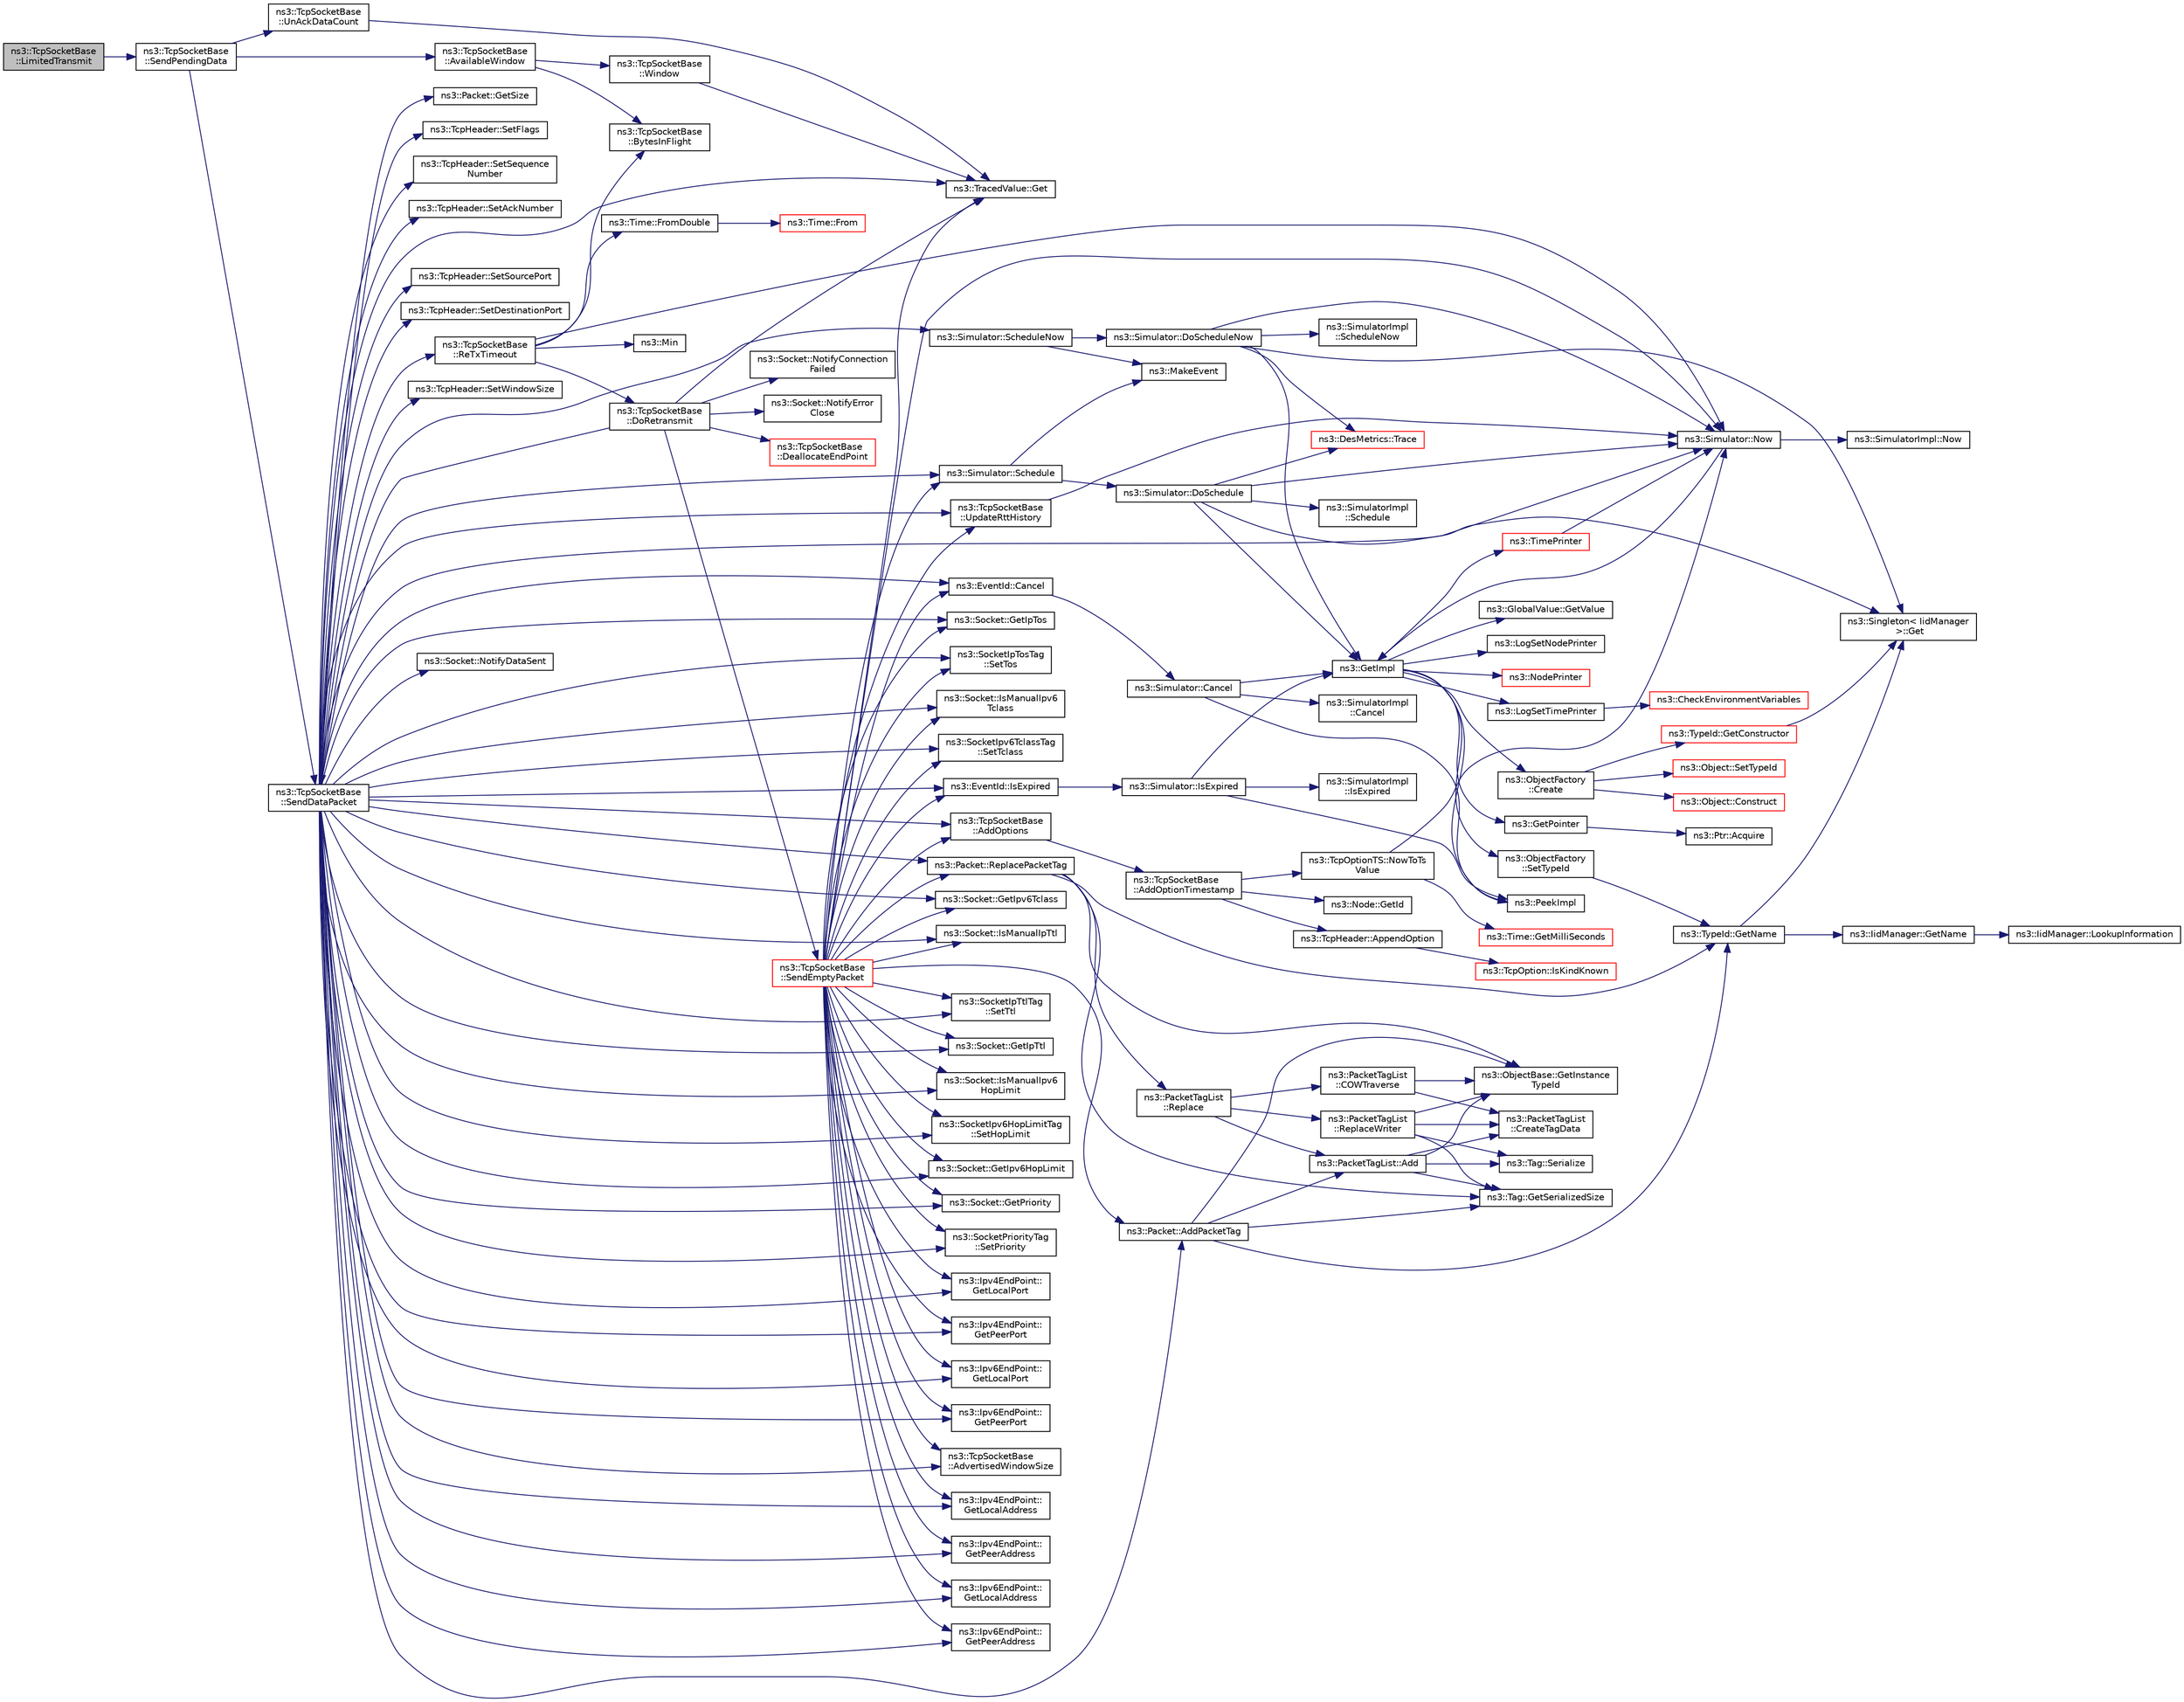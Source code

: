 digraph "ns3::TcpSocketBase::LimitedTransmit"
{
  edge [fontname="Helvetica",fontsize="10",labelfontname="Helvetica",labelfontsize="10"];
  node [fontname="Helvetica",fontsize="10",shape=record];
  rankdir="LR";
  Node1 [label="ns3::TcpSocketBase\l::LimitedTransmit",height=0.2,width=0.4,color="black", fillcolor="grey75", style="filled", fontcolor="black"];
  Node1 -> Node2 [color="midnightblue",fontsize="10",style="solid"];
  Node2 [label="ns3::TcpSocketBase\l::SendPendingData",height=0.2,width=0.4,color="black", fillcolor="white", style="filled",URL="$d1/d45/classns3_1_1TcpSocketBase.html#a129ac0ec5fc399fa7c5552c615ae6562",tooltip="Send as much pending data as possible according to the Tx window. "];
  Node2 -> Node3 [color="midnightblue",fontsize="10",style="solid"];
  Node3 [label="ns3::TcpSocketBase\l::AvailableWindow",height=0.2,width=0.4,color="black", fillcolor="white", style="filled",URL="$d1/d45/classns3_1_1TcpSocketBase.html#add825047dd7c82046d42087e29b7c5b7",tooltip="Return unfilled portion of window. "];
  Node3 -> Node4 [color="midnightblue",fontsize="10",style="solid"];
  Node4 [label="ns3::TcpSocketBase\l::BytesInFlight",height=0.2,width=0.4,color="black", fillcolor="white", style="filled",URL="$d1/d45/classns3_1_1TcpSocketBase.html#ad240f7f16347250ed2c82f1ab2777521",tooltip="Return total bytes in flight. "];
  Node3 -> Node5 [color="midnightblue",fontsize="10",style="solid"];
  Node5 [label="ns3::TcpSocketBase\l::Window",height=0.2,width=0.4,color="black", fillcolor="white", style="filled",URL="$d1/d45/classns3_1_1TcpSocketBase.html#a820d022945d4fa0494712d7ed5868091",tooltip="Return the max possible number of unacked bytes. "];
  Node5 -> Node6 [color="midnightblue",fontsize="10",style="solid"];
  Node6 [label="ns3::TracedValue::Get",height=0.2,width=0.4,color="black", fillcolor="white", style="filled",URL="$df/d97/classns3_1_1TracedValue.html#a10fddd1de961ac65acfbeb440a1e8551"];
  Node2 -> Node7 [color="midnightblue",fontsize="10",style="solid"];
  Node7 [label="ns3::TcpSocketBase\l::UnAckDataCount",height=0.2,width=0.4,color="black", fillcolor="white", style="filled",URL="$d1/d45/classns3_1_1TcpSocketBase.html#aba0c8b002908bfa8cd170b793df747bc",tooltip="Return count of number of unacked bytes. "];
  Node7 -> Node6 [color="midnightblue",fontsize="10",style="solid"];
  Node2 -> Node8 [color="midnightblue",fontsize="10",style="solid"];
  Node8 [label="ns3::TcpSocketBase\l::SendDataPacket",height=0.2,width=0.4,color="black", fillcolor="white", style="filled",URL="$d1/d45/classns3_1_1TcpSocketBase.html#a677488c04da1df87f916953a40e1bd64",tooltip="Extract at most maxSize bytes from the TxBuffer at sequence seq, add the TCP header, and send to TcpL4Protocol. "];
  Node8 -> Node9 [color="midnightblue",fontsize="10",style="solid"];
  Node9 [label="ns3::Packet::GetSize",height=0.2,width=0.4,color="black", fillcolor="white", style="filled",URL="$dd/d7a/classns3_1_1Packet.html#a462855c9929954d4301a4edfe55f4f1c",tooltip="Returns the the size in bytes of the packet (including the zero-filled initial payload). "];
  Node8 -> Node10 [color="midnightblue",fontsize="10",style="solid"];
  Node10 [label="ns3::EventId::Cancel",height=0.2,width=0.4,color="black", fillcolor="white", style="filled",URL="$d1/df8/classns3_1_1EventId.html#a993ae94e48e014e1afd47edb16db7a11"];
  Node10 -> Node11 [color="midnightblue",fontsize="10",style="solid"];
  Node11 [label="ns3::Simulator::Cancel",height=0.2,width=0.4,color="black", fillcolor="white", style="filled",URL="$d7/deb/classns3_1_1Simulator.html#a1b903a62d6117ef28f7ba3c6500689bf"];
  Node11 -> Node12 [color="midnightblue",fontsize="10",style="solid"];
  Node12 [label="ns3::PeekImpl",height=0.2,width=0.4,color="black", fillcolor="white", style="filled",URL="$d4/d8b/group__simulator.html#ga233c5c38de117e4e4a5a9cd168694792",tooltip="Get the static SimulatorImpl instance. "];
  Node11 -> Node13 [color="midnightblue",fontsize="10",style="solid"];
  Node13 [label="ns3::GetImpl",height=0.2,width=0.4,color="black", fillcolor="white", style="filled",URL="$d4/d8b/group__simulator.html#ga42eb4eddad41528d4d99794a3dae3fd0",tooltip="Get the SimulatorImpl singleton. "];
  Node13 -> Node12 [color="midnightblue",fontsize="10",style="solid"];
  Node13 -> Node14 [color="midnightblue",fontsize="10",style="solid"];
  Node14 [label="ns3::GlobalValue::GetValue",height=0.2,width=0.4,color="black", fillcolor="white", style="filled",URL="$dc/d02/classns3_1_1GlobalValue.html#aa33773cb952ba3c285a03ae2c4769b84"];
  Node13 -> Node15 [color="midnightblue",fontsize="10",style="solid"];
  Node15 [label="ns3::ObjectFactory\l::SetTypeId",height=0.2,width=0.4,color="black", fillcolor="white", style="filled",URL="$d5/d0d/classns3_1_1ObjectFactory.html#a77dcd099064038a1eb7a6b8251229ec3"];
  Node15 -> Node16 [color="midnightblue",fontsize="10",style="solid"];
  Node16 [label="ns3::TypeId::GetName",height=0.2,width=0.4,color="black", fillcolor="white", style="filled",URL="$d6/d11/classns3_1_1TypeId.html#aa3c41c79ae428b3cb396a9c6bb3ef314"];
  Node16 -> Node17 [color="midnightblue",fontsize="10",style="solid"];
  Node17 [label="ns3::Singleton\< IidManager\l \>::Get",height=0.2,width=0.4,color="black", fillcolor="white", style="filled",URL="$d8/d77/classns3_1_1Singleton.html#a80a2cd3c25a27ea72add7a9f7a141ffa"];
  Node16 -> Node18 [color="midnightblue",fontsize="10",style="solid"];
  Node18 [label="ns3::IidManager::GetName",height=0.2,width=0.4,color="black", fillcolor="white", style="filled",URL="$d4/d1c/classns3_1_1IidManager.html#a5d68d0f0f44594dcdec239dbdb5bf53c"];
  Node18 -> Node19 [color="midnightblue",fontsize="10",style="solid"];
  Node19 [label="ns3::IidManager::LookupInformation",height=0.2,width=0.4,color="black", fillcolor="white", style="filled",URL="$d4/d1c/classns3_1_1IidManager.html#a6b1f4ba2815dba27a377e8a8db2384cf"];
  Node13 -> Node20 [color="midnightblue",fontsize="10",style="solid"];
  Node20 [label="ns3::GetPointer",height=0.2,width=0.4,color="black", fillcolor="white", style="filled",URL="$d7/d2e/namespacens3.html#ab4e173cdfd43d17c1a40d5348510a670"];
  Node20 -> Node21 [color="midnightblue",fontsize="10",style="solid"];
  Node21 [label="ns3::Ptr::Acquire",height=0.2,width=0.4,color="black", fillcolor="white", style="filled",URL="$dc/d90/classns3_1_1Ptr.html#a9579b15e8c42dcdff5869d9d987562fb"];
  Node13 -> Node22 [color="midnightblue",fontsize="10",style="solid"];
  Node22 [label="ns3::ObjectFactory\l::Create",height=0.2,width=0.4,color="black", fillcolor="white", style="filled",URL="$d5/d0d/classns3_1_1ObjectFactory.html#a18152e93f0a6fe184ed7300cb31e9896"];
  Node22 -> Node23 [color="midnightblue",fontsize="10",style="solid"];
  Node23 [label="ns3::TypeId::GetConstructor",height=0.2,width=0.4,color="red", fillcolor="white", style="filled",URL="$d6/d11/classns3_1_1TypeId.html#ad9b0bc71ee7593a1ff23ff8d53938e95"];
  Node23 -> Node17 [color="midnightblue",fontsize="10",style="solid"];
  Node22 -> Node24 [color="midnightblue",fontsize="10",style="solid"];
  Node24 [label="ns3::Object::SetTypeId",height=0.2,width=0.4,color="red", fillcolor="white", style="filled",URL="$d9/d77/classns3_1_1Object.html#a19b1ebd8ec8fe404845e665880a6c5ad"];
  Node22 -> Node25 [color="midnightblue",fontsize="10",style="solid"];
  Node25 [label="ns3::Object::Construct",height=0.2,width=0.4,color="red", fillcolor="white", style="filled",URL="$d9/d77/classns3_1_1Object.html#a636e8411dc5228771f45c9b805d348fa"];
  Node13 -> Node26 [color="midnightblue",fontsize="10",style="solid"];
  Node26 [label="ns3::LogSetTimePrinter",height=0.2,width=0.4,color="black", fillcolor="white", style="filled",URL="$d7/d2e/namespacens3.html#acf6a1749b3febc5a6a5b2b8620138d80"];
  Node26 -> Node27 [color="midnightblue",fontsize="10",style="solid"];
  Node27 [label="ns3::CheckEnvironmentVariables",height=0.2,width=0.4,color="red", fillcolor="white", style="filled",URL="$d8/dff/group__logging.html#gacdc0bdeb2d8a90089d4fb09c4b8569ff"];
  Node13 -> Node28 [color="midnightblue",fontsize="10",style="solid"];
  Node28 [label="ns3::TimePrinter",height=0.2,width=0.4,color="red", fillcolor="white", style="filled",URL="$d8/dff/group__logging.html#gaaad3642e8247a056cd83001d805b0812"];
  Node28 -> Node29 [color="midnightblue",fontsize="10",style="solid"];
  Node29 [label="ns3::Simulator::Now",height=0.2,width=0.4,color="black", fillcolor="white", style="filled",URL="$d7/deb/classns3_1_1Simulator.html#ac3178fa975b419f7875e7105be122800"];
  Node29 -> Node13 [color="midnightblue",fontsize="10",style="solid"];
  Node29 -> Node30 [color="midnightblue",fontsize="10",style="solid"];
  Node30 [label="ns3::SimulatorImpl::Now",height=0.2,width=0.4,color="black", fillcolor="white", style="filled",URL="$d2/d19/classns3_1_1SimulatorImpl.html#aa516c50060846adc6fd316e83ef0797c"];
  Node13 -> Node31 [color="midnightblue",fontsize="10",style="solid"];
  Node31 [label="ns3::LogSetNodePrinter",height=0.2,width=0.4,color="black", fillcolor="white", style="filled",URL="$d7/d2e/namespacens3.html#aa6e659ca357c8309352fa0f146793810"];
  Node13 -> Node32 [color="midnightblue",fontsize="10",style="solid"];
  Node32 [label="ns3::NodePrinter",height=0.2,width=0.4,color="red", fillcolor="white", style="filled",URL="$d8/dff/group__logging.html#gaaffbf70ff3766cd62b8bbd9b140d2a1b"];
  Node11 -> Node33 [color="midnightblue",fontsize="10",style="solid"];
  Node33 [label="ns3::SimulatorImpl\l::Cancel",height=0.2,width=0.4,color="black", fillcolor="white", style="filled",URL="$d2/d19/classns3_1_1SimulatorImpl.html#ad117e616c99c915ddac6267a74804807"];
  Node8 -> Node34 [color="midnightblue",fontsize="10",style="solid"];
  Node34 [label="ns3::Socket::GetIpTos",height=0.2,width=0.4,color="black", fillcolor="white", style="filled",URL="$d9/df2/classns3_1_1Socket.html#a95bd4732074d3d26d4a6949fc3499ccb",tooltip="Query the value of IP Type of Service of this socket. "];
  Node8 -> Node35 [color="midnightblue",fontsize="10",style="solid"];
  Node35 [label="ns3::SocketIpTosTag\l::SetTos",height=0.2,width=0.4,color="black", fillcolor="white", style="filled",URL="$dd/dfb/classns3_1_1SocketIpTosTag.html#a9cd4bdabf70e52ebd36062461c743cd7",tooltip="Set the tag&#39;s TOS. "];
  Node8 -> Node36 [color="midnightblue",fontsize="10",style="solid"];
  Node36 [label="ns3::Packet::AddPacketTag",height=0.2,width=0.4,color="black", fillcolor="white", style="filled",URL="$dd/d7a/classns3_1_1Packet.html#a7400b8655852f5271c5957250d0141af",tooltip="Add a packet tag. "];
  Node36 -> Node37 [color="midnightblue",fontsize="10",style="solid"];
  Node37 [label="ns3::ObjectBase::GetInstance\lTypeId",height=0.2,width=0.4,color="black", fillcolor="white", style="filled",URL="$d2/dac/classns3_1_1ObjectBase.html#abe5b43a6f5b99a92a4c3122db31f06fb"];
  Node36 -> Node16 [color="midnightblue",fontsize="10",style="solid"];
  Node36 -> Node38 [color="midnightblue",fontsize="10",style="solid"];
  Node38 [label="ns3::Tag::GetSerializedSize",height=0.2,width=0.4,color="black", fillcolor="white", style="filled",URL="$d0/d79/classns3_1_1Tag.html#a01c8efdea943fd8cce2ef5d4d67eefa6"];
  Node36 -> Node39 [color="midnightblue",fontsize="10",style="solid"];
  Node39 [label="ns3::PacketTagList::Add",height=0.2,width=0.4,color="black", fillcolor="white", style="filled",URL="$dd/d19/classns3_1_1PacketTagList.html#a37f008b6f336f3ac6232d558b93e8a6e"];
  Node39 -> Node37 [color="midnightblue",fontsize="10",style="solid"];
  Node39 -> Node40 [color="midnightblue",fontsize="10",style="solid"];
  Node40 [label="ns3::PacketTagList\l::CreateTagData",height=0.2,width=0.4,color="black", fillcolor="white", style="filled",URL="$dd/d19/classns3_1_1PacketTagList.html#abfab9cfb3a21336e2f7962cc51fcff94"];
  Node39 -> Node38 [color="midnightblue",fontsize="10",style="solid"];
  Node39 -> Node41 [color="midnightblue",fontsize="10",style="solid"];
  Node41 [label="ns3::Tag::Serialize",height=0.2,width=0.4,color="black", fillcolor="white", style="filled",URL="$d0/d79/classns3_1_1Tag.html#ac9aa7c4f923da5d2c82de94690101dc3"];
  Node8 -> Node42 [color="midnightblue",fontsize="10",style="solid"];
  Node42 [label="ns3::Socket::IsManualIpv6\lTclass",height=0.2,width=0.4,color="black", fillcolor="white", style="filled",URL="$d9/df2/classns3_1_1Socket.html#a83858f6116bcdabecf1b63b37514ec8d",tooltip="Checks if the socket has a specific IPv6 Tclass set. "];
  Node8 -> Node43 [color="midnightblue",fontsize="10",style="solid"];
  Node43 [label="ns3::SocketIpv6TclassTag\l::SetTclass",height=0.2,width=0.4,color="black", fillcolor="white", style="filled",URL="$d0/dbf/classns3_1_1SocketIpv6TclassTag.html#aee319e224e59778f2195f7b3819aa40f",tooltip="Set the tag&#39;s Tclass. "];
  Node8 -> Node44 [color="midnightblue",fontsize="10",style="solid"];
  Node44 [label="ns3::Socket::GetIpv6Tclass",height=0.2,width=0.4,color="black", fillcolor="white", style="filled",URL="$d9/df2/classns3_1_1Socket.html#aed62162f0b5f322b1fa23b7350c3c2ce",tooltip="Query the value of IPv6 Traffic Class field of this socket. "];
  Node8 -> Node45 [color="midnightblue",fontsize="10",style="solid"];
  Node45 [label="ns3::Socket::IsManualIpTtl",height=0.2,width=0.4,color="black", fillcolor="white", style="filled",URL="$d9/df2/classns3_1_1Socket.html#afbbd0ecd7cda631cafc80eda33aa0b2c",tooltip="Checks if the socket has a specific IPv4 TTL set. "];
  Node8 -> Node46 [color="midnightblue",fontsize="10",style="solid"];
  Node46 [label="ns3::SocketIpTtlTag\l::SetTtl",height=0.2,width=0.4,color="black", fillcolor="white", style="filled",URL="$df/db8/classns3_1_1SocketIpTtlTag.html#a48f236b4dde3533b9ab16372cf6c5237",tooltip="Set the tag&#39;s TTL. "];
  Node8 -> Node47 [color="midnightblue",fontsize="10",style="solid"];
  Node47 [label="ns3::Socket::GetIpTtl",height=0.2,width=0.4,color="black", fillcolor="white", style="filled",URL="$d9/df2/classns3_1_1Socket.html#adf6420d12b8a0b6a20e46c37fe48830d",tooltip="Query the value of IP Time to Live field of this socket. "];
  Node8 -> Node48 [color="midnightblue",fontsize="10",style="solid"];
  Node48 [label="ns3::Socket::IsManualIpv6\lHopLimit",height=0.2,width=0.4,color="black", fillcolor="white", style="filled",URL="$d9/df2/classns3_1_1Socket.html#af537e44bad2f67bffe7ef6c1c86c2459",tooltip="Checks if the socket has a specific IPv6 Hop Limit set. "];
  Node8 -> Node49 [color="midnightblue",fontsize="10",style="solid"];
  Node49 [label="ns3::SocketIpv6HopLimitTag\l::SetHopLimit",height=0.2,width=0.4,color="black", fillcolor="white", style="filled",URL="$d4/d48/classns3_1_1SocketIpv6HopLimitTag.html#a788df60ac4c987e997e15ba8cb691b60",tooltip="Set the tag&#39;s Hop Limit. "];
  Node8 -> Node50 [color="midnightblue",fontsize="10",style="solid"];
  Node50 [label="ns3::Socket::GetIpv6HopLimit",height=0.2,width=0.4,color="black", fillcolor="white", style="filled",URL="$d9/df2/classns3_1_1Socket.html#ad78033887757bda28f40f4ab1f0620d0",tooltip="Query the value of IP Hop Limit field of this socket. "];
  Node8 -> Node51 [color="midnightblue",fontsize="10",style="solid"];
  Node51 [label="ns3::Socket::GetPriority",height=0.2,width=0.4,color="black", fillcolor="white", style="filled",URL="$d9/df2/classns3_1_1Socket.html#a3e4788d61c0e841ccaa1c7fce6fda2c1",tooltip="Query the priority value of this socket. "];
  Node8 -> Node52 [color="midnightblue",fontsize="10",style="solid"];
  Node52 [label="ns3::SocketPriorityTag\l::SetPriority",height=0.2,width=0.4,color="black", fillcolor="white", style="filled",URL="$da/d3d/classns3_1_1SocketPriorityTag.html#aca4be6f3e7c133189a76171488be5cf4",tooltip="Set the tag&#39;s priority. "];
  Node8 -> Node53 [color="midnightblue",fontsize="10",style="solid"];
  Node53 [label="ns3::Packet::ReplacePacketTag",height=0.2,width=0.4,color="black", fillcolor="white", style="filled",URL="$dd/d7a/classns3_1_1Packet.html#afb014ae9f4adddbfc51c64b085bfd405",tooltip="Replace the value of a packet tag. "];
  Node53 -> Node37 [color="midnightblue",fontsize="10",style="solid"];
  Node53 -> Node16 [color="midnightblue",fontsize="10",style="solid"];
  Node53 -> Node38 [color="midnightblue",fontsize="10",style="solid"];
  Node53 -> Node54 [color="midnightblue",fontsize="10",style="solid"];
  Node54 [label="ns3::PacketTagList\l::Replace",height=0.2,width=0.4,color="black", fillcolor="white", style="filled",URL="$dd/d19/classns3_1_1PacketTagList.html#a6a6bc266832b2cead6cf42e3daee1041"];
  Node54 -> Node55 [color="midnightblue",fontsize="10",style="solid"];
  Node55 [label="ns3::PacketTagList\l::COWTraverse",height=0.2,width=0.4,color="black", fillcolor="white", style="filled",URL="$dd/d19/classns3_1_1PacketTagList.html#a7d98f0fe590d22f8224d718af0ac9713"];
  Node55 -> Node37 [color="midnightblue",fontsize="10",style="solid"];
  Node55 -> Node40 [color="midnightblue",fontsize="10",style="solid"];
  Node54 -> Node56 [color="midnightblue",fontsize="10",style="solid"];
  Node56 [label="ns3::PacketTagList\l::ReplaceWriter",height=0.2,width=0.4,color="black", fillcolor="white", style="filled",URL="$dd/d19/classns3_1_1PacketTagList.html#a21cfeb795e3ef3a688d6114272d41c53"];
  Node56 -> Node41 [color="midnightblue",fontsize="10",style="solid"];
  Node56 -> Node40 [color="midnightblue",fontsize="10",style="solid"];
  Node56 -> Node38 [color="midnightblue",fontsize="10",style="solid"];
  Node56 -> Node37 [color="midnightblue",fontsize="10",style="solid"];
  Node54 -> Node39 [color="midnightblue",fontsize="10",style="solid"];
  Node8 -> Node57 [color="midnightblue",fontsize="10",style="solid"];
  Node57 [label="ns3::TcpHeader::SetFlags",height=0.2,width=0.4,color="black", fillcolor="white", style="filled",URL="$d0/d46/classns3_1_1TcpHeader.html#a6574356013e9c62b4543486f640f6be6",tooltip="Set flags of the header. "];
  Node8 -> Node58 [color="midnightblue",fontsize="10",style="solid"];
  Node58 [label="ns3::TcpHeader::SetSequence\lNumber",height=0.2,width=0.4,color="black", fillcolor="white", style="filled",URL="$d0/d46/classns3_1_1TcpHeader.html#a3483eb1604d7db47b1163b02f74bcc25",tooltip="Set the sequence Number. "];
  Node8 -> Node59 [color="midnightblue",fontsize="10",style="solid"];
  Node59 [label="ns3::TcpHeader::SetAckNumber",height=0.2,width=0.4,color="black", fillcolor="white", style="filled",URL="$d0/d46/classns3_1_1TcpHeader.html#ad594a427a382dc395261a94749e1878c",tooltip="Set the ACK number. "];
  Node8 -> Node60 [color="midnightblue",fontsize="10",style="solid"];
  Node60 [label="ns3::TcpHeader::SetSourcePort",height=0.2,width=0.4,color="black", fillcolor="white", style="filled",URL="$d0/d46/classns3_1_1TcpHeader.html#aceb2630b3d43118ee576aec58f55a0ff",tooltip="Set the source port. "];
  Node8 -> Node61 [color="midnightblue",fontsize="10",style="solid"];
  Node61 [label="ns3::Ipv4EndPoint::\lGetLocalPort",height=0.2,width=0.4,color="black", fillcolor="white", style="filled",URL="$dd/d51/classns3_1_1Ipv4EndPoint.html#aab137f64770abf94f0b8a81217a0b106",tooltip="Get the local port. "];
  Node8 -> Node62 [color="midnightblue",fontsize="10",style="solid"];
  Node62 [label="ns3::TcpHeader::SetDestinationPort",height=0.2,width=0.4,color="black", fillcolor="white", style="filled",URL="$d0/d46/classns3_1_1TcpHeader.html#a3259c06373ba4261eaaaed0cbf40cad3",tooltip="Set the destination port. "];
  Node8 -> Node63 [color="midnightblue",fontsize="10",style="solid"];
  Node63 [label="ns3::Ipv4EndPoint::\lGetPeerPort",height=0.2,width=0.4,color="black", fillcolor="white", style="filled",URL="$dd/d51/classns3_1_1Ipv4EndPoint.html#a0954ccf4be313b3a2992894ae2baf1c6",tooltip="Get the peer port. "];
  Node8 -> Node64 [color="midnightblue",fontsize="10",style="solid"];
  Node64 [label="ns3::Ipv6EndPoint::\lGetLocalPort",height=0.2,width=0.4,color="black", fillcolor="white", style="filled",URL="$d0/df3/classns3_1_1Ipv6EndPoint.html#a39a9fd4aa85a8ecbbf2d6c84d589080b",tooltip="Get the local port. "];
  Node8 -> Node65 [color="midnightblue",fontsize="10",style="solid"];
  Node65 [label="ns3::Ipv6EndPoint::\lGetPeerPort",height=0.2,width=0.4,color="black", fillcolor="white", style="filled",URL="$d0/df3/classns3_1_1Ipv6EndPoint.html#ac200f6b424104280ec1e55a415ed96fd",tooltip="Get the peer port. "];
  Node8 -> Node66 [color="midnightblue",fontsize="10",style="solid"];
  Node66 [label="ns3::TcpHeader::SetWindowSize",height=0.2,width=0.4,color="black", fillcolor="white", style="filled",URL="$d0/d46/classns3_1_1TcpHeader.html#a659d7fc71c808249fe76fd5b667baf34",tooltip="Set the window size. "];
  Node8 -> Node67 [color="midnightblue",fontsize="10",style="solid"];
  Node67 [label="ns3::TcpSocketBase\l::AdvertisedWindowSize",height=0.2,width=0.4,color="black", fillcolor="white", style="filled",URL="$d1/d45/classns3_1_1TcpSocketBase.html#ae4f307151ccc4d5f5266d2832002df27",tooltip="The amount of Rx window announced to the peer. "];
  Node8 -> Node68 [color="midnightblue",fontsize="10",style="solid"];
  Node68 [label="ns3::TcpSocketBase\l::AddOptions",height=0.2,width=0.4,color="black", fillcolor="white", style="filled",URL="$d1/d45/classns3_1_1TcpSocketBase.html#a55087ef950f5c2f4a7cdb8c825666955",tooltip="Add options to TcpHeader. "];
  Node68 -> Node69 [color="midnightblue",fontsize="10",style="solid"];
  Node69 [label="ns3::TcpSocketBase\l::AddOptionTimestamp",height=0.2,width=0.4,color="black", fillcolor="white", style="filled",URL="$d1/d45/classns3_1_1TcpSocketBase.html#a62689196f68584e8731fb5c6b7693d30",tooltip="Add the timestamp option to the header. "];
  Node69 -> Node70 [color="midnightblue",fontsize="10",style="solid"];
  Node70 [label="ns3::TcpOptionTS::NowToTs\lValue",height=0.2,width=0.4,color="black", fillcolor="white", style="filled",URL="$d0/dbe/classns3_1_1TcpOptionTS.html#aa4a0e1a584d5cd3be873173cb686e069",tooltip="Return an uint32_t value which represent \"now\". "];
  Node70 -> Node29 [color="midnightblue",fontsize="10",style="solid"];
  Node70 -> Node71 [color="midnightblue",fontsize="10",style="solid"];
  Node71 [label="ns3::Time::GetMilliSeconds",height=0.2,width=0.4,color="red", fillcolor="white", style="filled",URL="$dc/d04/classns3_1_1Time.html#aba3428a8b6c4c8d9014ce44145081f34"];
  Node69 -> Node72 [color="midnightblue",fontsize="10",style="solid"];
  Node72 [label="ns3::TcpHeader::AppendOption",height=0.2,width=0.4,color="black", fillcolor="white", style="filled",URL="$d0/d46/classns3_1_1TcpHeader.html#aa5de13df3dd5cb87d63c428e5dcc3425",tooltip="Append an option to the TCP header. "];
  Node72 -> Node73 [color="midnightblue",fontsize="10",style="solid"];
  Node73 [label="ns3::TcpOption::IsKindKnown",height=0.2,width=0.4,color="red", fillcolor="white", style="filled",URL="$d0/dd7/classns3_1_1TcpOption.html#aa4227e120fb09b89b6f088b19529344c",tooltip="Check if the option is implemented. "];
  Node69 -> Node74 [color="midnightblue",fontsize="10",style="solid"];
  Node74 [label="ns3::Node::GetId",height=0.2,width=0.4,color="black", fillcolor="white", style="filled",URL="$dd/ded/classns3_1_1Node.html#aaf49b64a843565ce3812326313b370ac"];
  Node8 -> Node75 [color="midnightblue",fontsize="10",style="solid"];
  Node75 [label="ns3::EventId::IsExpired",height=0.2,width=0.4,color="black", fillcolor="white", style="filled",URL="$d1/df8/classns3_1_1EventId.html#a5c30c92e7c1c34b4e8505cc07ed71b02"];
  Node75 -> Node76 [color="midnightblue",fontsize="10",style="solid"];
  Node76 [label="ns3::Simulator::IsExpired",height=0.2,width=0.4,color="black", fillcolor="white", style="filled",URL="$d7/deb/classns3_1_1Simulator.html#a83ac8425c319a29b64f6d3b2ffc61e9c"];
  Node76 -> Node12 [color="midnightblue",fontsize="10",style="solid"];
  Node76 -> Node13 [color="midnightblue",fontsize="10",style="solid"];
  Node76 -> Node77 [color="midnightblue",fontsize="10",style="solid"];
  Node77 [label="ns3::SimulatorImpl\l::IsExpired",height=0.2,width=0.4,color="black", fillcolor="white", style="filled",URL="$d2/d19/classns3_1_1SimulatorImpl.html#a4b01ac397f5ce86997e9caec087f63d2"];
  Node8 -> Node29 [color="midnightblue",fontsize="10",style="solid"];
  Node8 -> Node6 [color="midnightblue",fontsize="10",style="solid"];
  Node8 -> Node78 [color="midnightblue",fontsize="10",style="solid"];
  Node78 [label="ns3::Simulator::Schedule",height=0.2,width=0.4,color="black", fillcolor="white", style="filled",URL="$d7/deb/classns3_1_1Simulator.html#a671882c894a08af4a5e91181bf1eec13"];
  Node78 -> Node79 [color="midnightblue",fontsize="10",style="solid"];
  Node79 [label="ns3::Simulator::DoSchedule",height=0.2,width=0.4,color="black", fillcolor="white", style="filled",URL="$d7/deb/classns3_1_1Simulator.html#a47af23973938819bdc89cb2807e09ed5"];
  Node79 -> Node17 [color="midnightblue",fontsize="10",style="solid"];
  Node79 -> Node80 [color="midnightblue",fontsize="10",style="solid"];
  Node80 [label="ns3::DesMetrics::Trace",height=0.2,width=0.4,color="red", fillcolor="white", style="filled",URL="$d5/d69/classns3_1_1DesMetrics.html#ab7c6c097412d0398affbc9f8d2643160"];
  Node79 -> Node29 [color="midnightblue",fontsize="10",style="solid"];
  Node79 -> Node13 [color="midnightblue",fontsize="10",style="solid"];
  Node79 -> Node81 [color="midnightblue",fontsize="10",style="solid"];
  Node81 [label="ns3::SimulatorImpl\l::Schedule",height=0.2,width=0.4,color="black", fillcolor="white", style="filled",URL="$d2/d19/classns3_1_1SimulatorImpl.html#a24eac97ca7dc0e64162e3596064cfb5c"];
  Node78 -> Node82 [color="midnightblue",fontsize="10",style="solid"];
  Node82 [label="ns3::MakeEvent",height=0.2,width=0.4,color="black", fillcolor="white", style="filled",URL="$d0/dac/group__makeeventfnptr.html#ga289a28a2497c18a9bd299e5e2014094b"];
  Node8 -> Node83 [color="midnightblue",fontsize="10",style="solid"];
  Node83 [label="ns3::TcpSocketBase\l::ReTxTimeout",height=0.2,width=0.4,color="black", fillcolor="white", style="filled",URL="$d1/d45/classns3_1_1TcpSocketBase.html#a60bb6a7cfb5855bba206606174d50c5e",tooltip="An RTO event happened. "];
  Node83 -> Node29 [color="midnightblue",fontsize="10",style="solid"];
  Node83 -> Node84 [color="midnightblue",fontsize="10",style="solid"];
  Node84 [label="ns3::Min",height=0.2,width=0.4,color="black", fillcolor="white", style="filled",URL="$df/dc6/group__highprec.html#gacb0b89d5f4363bf77747ff1212f27430"];
  Node83 -> Node85 [color="midnightblue",fontsize="10",style="solid"];
  Node85 [label="ns3::Time::FromDouble",height=0.2,width=0.4,color="black", fillcolor="white", style="filled",URL="$dc/d04/classns3_1_1Time.html#a60e845f4a74e62495b86356afe604cb4"];
  Node85 -> Node86 [color="midnightblue",fontsize="10",style="solid"];
  Node86 [label="ns3::Time::From",height=0.2,width=0.4,color="red", fillcolor="white", style="filled",URL="$dc/d04/classns3_1_1Time.html#a34e4acc13d0e08cc8cb9cd3b838b9baf"];
  Node83 -> Node4 [color="midnightblue",fontsize="10",style="solid"];
  Node83 -> Node87 [color="midnightblue",fontsize="10",style="solid"];
  Node87 [label="ns3::TcpSocketBase\l::DoRetransmit",height=0.2,width=0.4,color="black", fillcolor="white", style="filled",URL="$d1/d45/classns3_1_1TcpSocketBase.html#a13b6b897811a48523988f8af6e9130d3",tooltip="Retransmit the oldest packet. "];
  Node87 -> Node88 [color="midnightblue",fontsize="10",style="solid"];
  Node88 [label="ns3::TcpSocketBase\l::SendEmptyPacket",height=0.2,width=0.4,color="red", fillcolor="white", style="filled",URL="$d1/d45/classns3_1_1TcpSocketBase.html#aa858913c9a4480a14d293f1014905b3e",tooltip="Send a empty packet that carries a flag, e.g., ACK. "];
  Node88 -> Node34 [color="midnightblue",fontsize="10",style="solid"];
  Node88 -> Node35 [color="midnightblue",fontsize="10",style="solid"];
  Node88 -> Node36 [color="midnightblue",fontsize="10",style="solid"];
  Node88 -> Node42 [color="midnightblue",fontsize="10",style="solid"];
  Node88 -> Node43 [color="midnightblue",fontsize="10",style="solid"];
  Node88 -> Node44 [color="midnightblue",fontsize="10",style="solid"];
  Node88 -> Node45 [color="midnightblue",fontsize="10",style="solid"];
  Node88 -> Node46 [color="midnightblue",fontsize="10",style="solid"];
  Node88 -> Node47 [color="midnightblue",fontsize="10",style="solid"];
  Node88 -> Node48 [color="midnightblue",fontsize="10",style="solid"];
  Node88 -> Node49 [color="midnightblue",fontsize="10",style="solid"];
  Node88 -> Node50 [color="midnightblue",fontsize="10",style="solid"];
  Node88 -> Node51 [color="midnightblue",fontsize="10",style="solid"];
  Node88 -> Node52 [color="midnightblue",fontsize="10",style="solid"];
  Node88 -> Node53 [color="midnightblue",fontsize="10",style="solid"];
  Node88 -> Node61 [color="midnightblue",fontsize="10",style="solid"];
  Node88 -> Node63 [color="midnightblue",fontsize="10",style="solid"];
  Node88 -> Node64 [color="midnightblue",fontsize="10",style="solid"];
  Node88 -> Node65 [color="midnightblue",fontsize="10",style="solid"];
  Node88 -> Node68 [color="midnightblue",fontsize="10",style="solid"];
  Node88 -> Node67 [color="midnightblue",fontsize="10",style="solid"];
  Node88 -> Node89 [color="midnightblue",fontsize="10",style="solid"];
  Node89 [label="ns3::TcpSocketBase\l::UpdateRttHistory",height=0.2,width=0.4,color="black", fillcolor="white", style="filled",URL="$d1/d45/classns3_1_1TcpSocketBase.html#af66bb88aa9438d6abbc9f8b941ab5cc8",tooltip="Update the RTT history, when we send TCP segments. "];
  Node89 -> Node29 [color="midnightblue",fontsize="10",style="solid"];
  Node88 -> Node10 [color="midnightblue",fontsize="10",style="solid"];
  Node88 -> Node90 [color="midnightblue",fontsize="10",style="solid"];
  Node90 [label="ns3::Ipv4EndPoint::\lGetLocalAddress",height=0.2,width=0.4,color="black", fillcolor="white", style="filled",URL="$dd/d51/classns3_1_1Ipv4EndPoint.html#ae08283e26ace5880c3172ea5d803b6f8",tooltip="Get the local address. "];
  Node88 -> Node91 [color="midnightblue",fontsize="10",style="solid"];
  Node91 [label="ns3::Ipv4EndPoint::\lGetPeerAddress",height=0.2,width=0.4,color="black", fillcolor="white", style="filled",URL="$dd/d51/classns3_1_1Ipv4EndPoint.html#a3faf5ec4dce2e951a6ade79758e2075d",tooltip="Get the peer address. "];
  Node88 -> Node92 [color="midnightblue",fontsize="10",style="solid"];
  Node92 [label="ns3::Ipv6EndPoint::\lGetLocalAddress",height=0.2,width=0.4,color="black", fillcolor="white", style="filled",URL="$d0/df3/classns3_1_1Ipv6EndPoint.html#a1972cd26240d42cd75f93e12d9182976",tooltip="Get the local address. "];
  Node88 -> Node93 [color="midnightblue",fontsize="10",style="solid"];
  Node93 [label="ns3::Ipv6EndPoint::\lGetPeerAddress",height=0.2,width=0.4,color="black", fillcolor="white", style="filled",URL="$d0/df3/classns3_1_1Ipv6EndPoint.html#aa48c776ae54d85cf0f6a61a80d7b4cd8",tooltip="Get the peer address. "];
  Node88 -> Node75 [color="midnightblue",fontsize="10",style="solid"];
  Node88 -> Node29 [color="midnightblue",fontsize="10",style="solid"];
  Node88 -> Node6 [color="midnightblue",fontsize="10",style="solid"];
  Node88 -> Node78 [color="midnightblue",fontsize="10",style="solid"];
  Node87 -> Node94 [color="midnightblue",fontsize="10",style="solid"];
  Node94 [label="ns3::Socket::NotifyConnection\lFailed",height=0.2,width=0.4,color="black", fillcolor="white", style="filled",URL="$d9/df2/classns3_1_1Socket.html#a34f83cdc8fb487ac8ea5436d184827c4",tooltip="Notify through the callback (if set) that the connection has not been established due to an error..."];
  Node87 -> Node95 [color="midnightblue",fontsize="10",style="solid"];
  Node95 [label="ns3::Socket::NotifyError\lClose",height=0.2,width=0.4,color="black", fillcolor="white", style="filled",URL="$d9/df2/classns3_1_1Socket.html#a9b89cb8b7718d3a0641ce812970f9c16",tooltip="Notify through the callback (if set) that the connection has been closed due to an error..."];
  Node87 -> Node96 [color="midnightblue",fontsize="10",style="solid"];
  Node96 [label="ns3::TcpSocketBase\l::DeallocateEndPoint",height=0.2,width=0.4,color="red", fillcolor="white", style="filled",URL="$d1/d45/classns3_1_1TcpSocketBase.html#a53791738228495d40197679dbc057392",tooltip="Deallocate m_endPoint and m_endPoint6. "];
  Node87 -> Node8 [color="midnightblue",fontsize="10",style="solid"];
  Node87 -> Node6 [color="midnightblue",fontsize="10",style="solid"];
  Node8 -> Node90 [color="midnightblue",fontsize="10",style="solid"];
  Node8 -> Node91 [color="midnightblue",fontsize="10",style="solid"];
  Node8 -> Node92 [color="midnightblue",fontsize="10",style="solid"];
  Node8 -> Node93 [color="midnightblue",fontsize="10",style="solid"];
  Node8 -> Node89 [color="midnightblue",fontsize="10",style="solid"];
  Node8 -> Node97 [color="midnightblue",fontsize="10",style="solid"];
  Node97 [label="ns3::Simulator::ScheduleNow",height=0.2,width=0.4,color="black", fillcolor="white", style="filled",URL="$d7/deb/classns3_1_1Simulator.html#a2219ee02c0647adc83d1c918c3256266"];
  Node97 -> Node98 [color="midnightblue",fontsize="10",style="solid"];
  Node98 [label="ns3::Simulator::DoScheduleNow",height=0.2,width=0.4,color="black", fillcolor="white", style="filled",URL="$d7/deb/classns3_1_1Simulator.html#a9377ee62d67f7923318c4313a3b285f8"];
  Node98 -> Node17 [color="midnightblue",fontsize="10",style="solid"];
  Node98 -> Node80 [color="midnightblue",fontsize="10",style="solid"];
  Node98 -> Node29 [color="midnightblue",fontsize="10",style="solid"];
  Node98 -> Node13 [color="midnightblue",fontsize="10",style="solid"];
  Node98 -> Node99 [color="midnightblue",fontsize="10",style="solid"];
  Node99 [label="ns3::SimulatorImpl\l::ScheduleNow",height=0.2,width=0.4,color="black", fillcolor="white", style="filled",URL="$d2/d19/classns3_1_1SimulatorImpl.html#a9889e663af5245c5624c35611a9db948"];
  Node97 -> Node82 [color="midnightblue",fontsize="10",style="solid"];
  Node8 -> Node100 [color="midnightblue",fontsize="10",style="solid"];
  Node100 [label="ns3::Socket::NotifyDataSent",height=0.2,width=0.4,color="black", fillcolor="white", style="filled",URL="$d9/df2/classns3_1_1Socket.html#ae478fc503f7041a1da5e9db361f1ae20",tooltip="Notify through the callback (if set) that some data have been sent. "];
}
